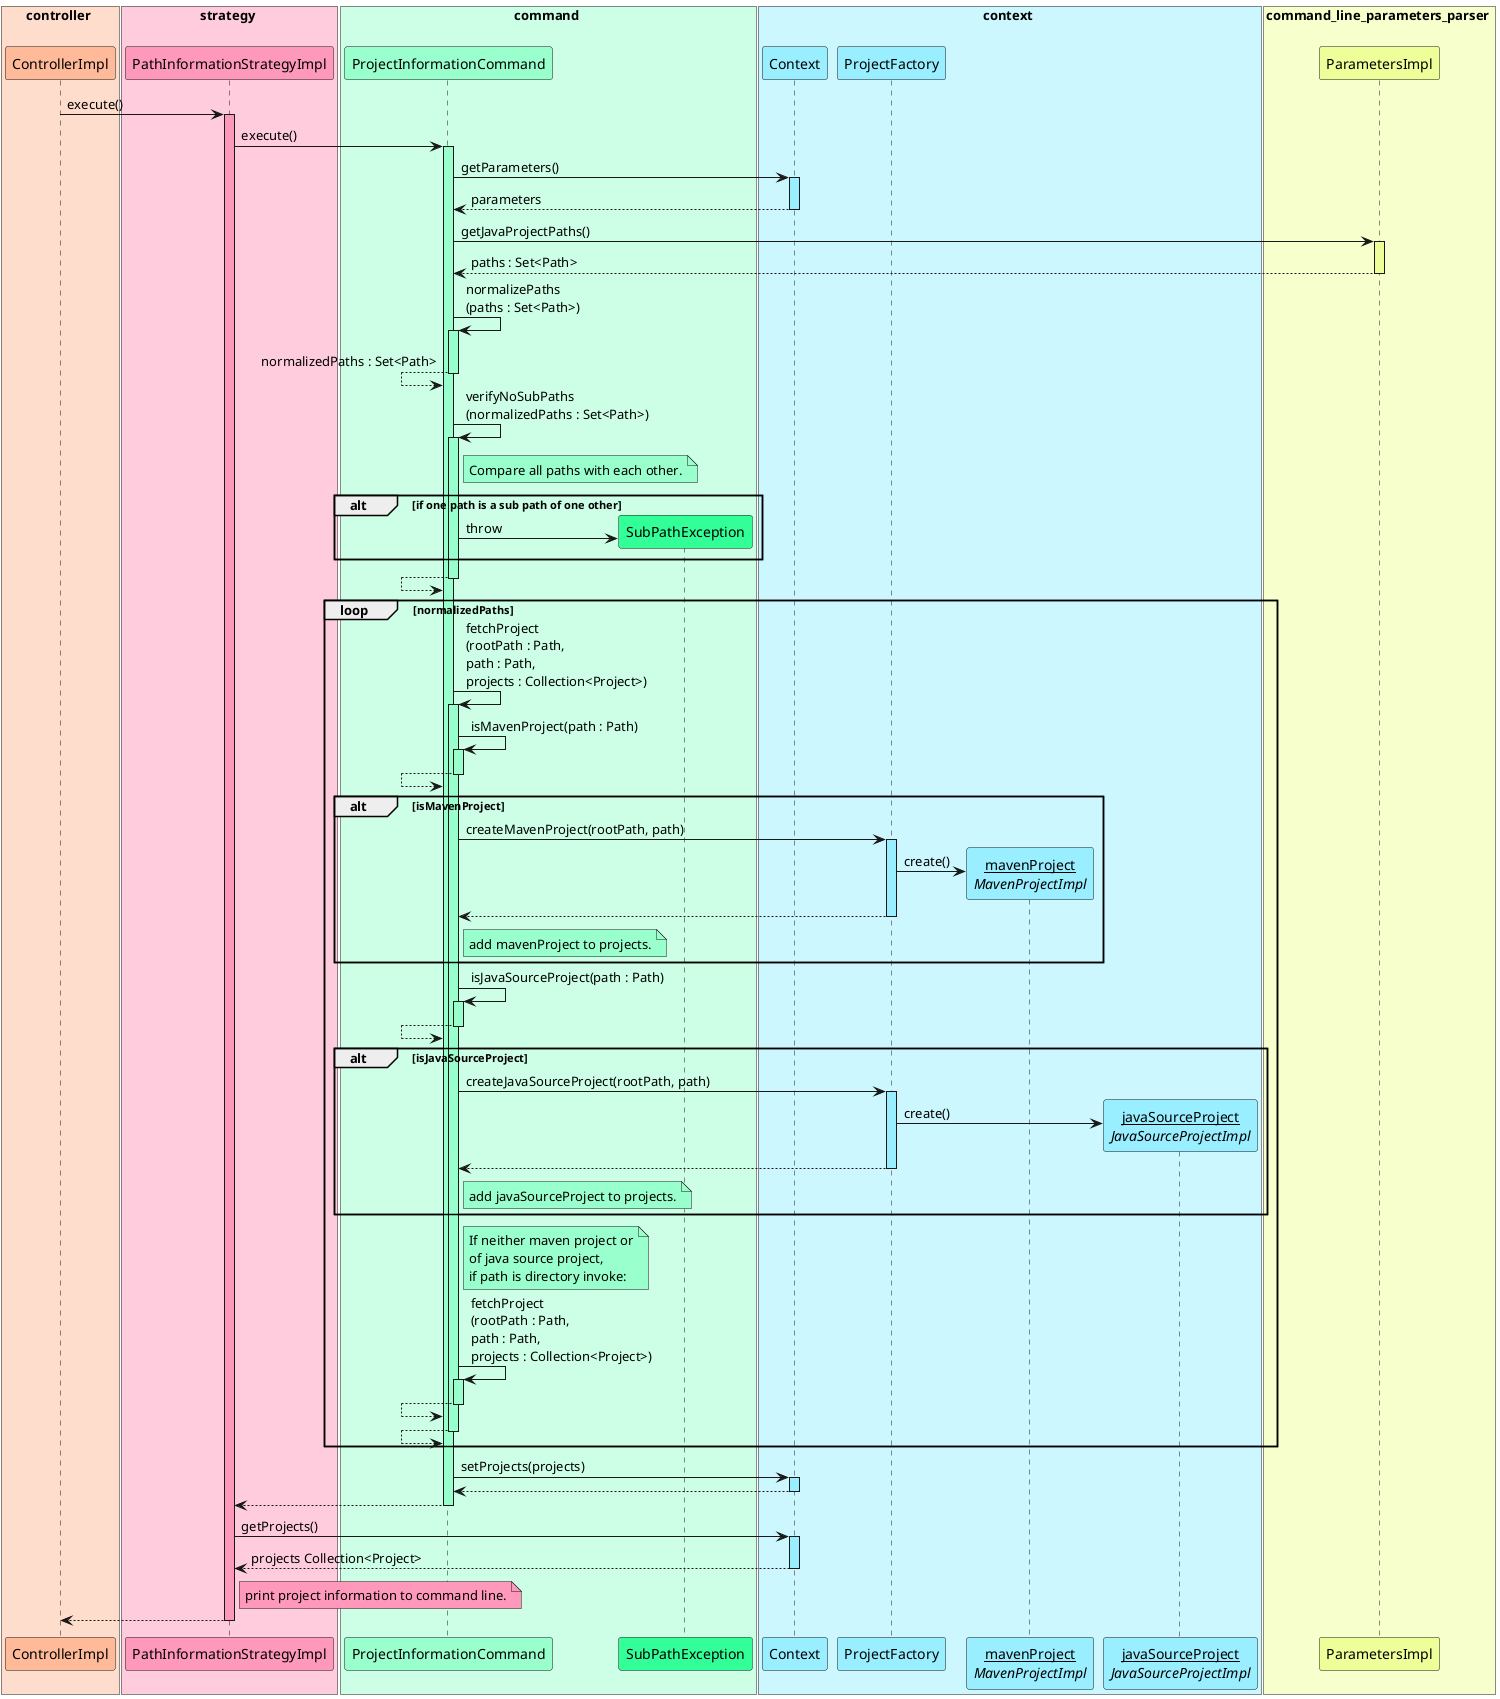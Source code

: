 @startuml
autoactivate on
participant "__mavenProject__\n//MavenProjectImpl//" as MavenProjectImpl1 #99EEFF
participant "__javaSourceProject__\n//JavaSourceProjectImpl//" as JavaSourceProjectImpl1 #99EEFF

box controller #FFDDCC
participant ControllerImpl #FFBB99
end box

box strategy #FFCCDD
participant PathInformationStrategyImpl #FF99BB
end box

box command #CCFFE6
participant ProjectInformationCommand #99FFCC
participant SubPathException #33FF99
end box

box context #CCF7FF
participant Context #99EEFF
participant ProjectFactory #99EEFF
participant MavenProjectImpl1
participant JavaSourceProjectImpl1
end box

box command_line_parameters_parser #F7FFCC
participant ParametersImpl #EEFF99
end box


ControllerImpl -> PathInformationStrategyImpl #FF99BB : execute()

PathInformationStrategyImpl -> ProjectInformationCommand #99FFCC : execute()

ProjectInformationCommand -> Context #99EEFF : getParameters()
ProjectInformationCommand <-- Context : parameters

ProjectInformationCommand -> ParametersImpl #EEFF99 : getJavaProjectPaths()
ProjectInformationCommand <-- ParametersImpl : paths : Set<Path>

ProjectInformationCommand -> ProjectInformationCommand #99FFCC : normalizePaths\n(paths : Set<Path>)
ProjectInformationCommand <-- ProjectInformationCommand : normalizedPaths : Set<Path>

ProjectInformationCommand -> ProjectInformationCommand #99FFCC : verifyNoSubPaths\n(normalizedPaths : Set<Path>)

note right of ProjectInformationCommand #99FFCC: Compare all paths with each other.

alt if one path is a sub path of one other
ProjectInformationCommand -> SubPathException ** : throw
end

ProjectInformationCommand <-- ProjectInformationCommand

loop normalizedPaths
ProjectInformationCommand -> ProjectInformationCommand #99FFCC : fetchProject\n(rootPath : Path,\npath : Path,\nprojects : Collection<Project>)

ProjectInformationCommand -> ProjectInformationCommand #99FFCC : isMavenProject(path : Path)
ProjectInformationCommand <-- ProjectInformationCommand

alt isMavenProject
ProjectInformationCommand -> ProjectFactory #99EEFF : createMavenProject(rootPath, path)
ProjectFactory -> MavenProjectImpl1 ** : create()
ProjectInformationCommand <-- ProjectFactory
note right of ProjectInformationCommand #99FFCC: add mavenProject to projects.
end

ProjectInformationCommand -> ProjectInformationCommand #99FFCC : isJavaSourceProject(path : Path)
ProjectInformationCommand <-- ProjectInformationCommand

alt isJavaSourceProject
ProjectInformationCommand -> ProjectFactory #99EEFF : createJavaSourceProject(rootPath, path)
ProjectFactory -> JavaSourceProjectImpl1 ** : create()
ProjectInformationCommand <-- ProjectFactory
note right of ProjectInformationCommand #99FFCC: add javaSourceProject to projects.
end

note right of ProjectInformationCommand #99FFCC: If neither maven project or\nof java source project,\nif path is directory invoke:

ProjectInformationCommand -> ProjectInformationCommand #99FFCC : fetchProject\n(rootPath : Path,\npath : Path,\nprojects : Collection<Project>)
ProjectInformationCommand <-- ProjectInformationCommand


ProjectInformationCommand <-- ProjectInformationCommand
end

ProjectInformationCommand -> Context #99EEFF : setProjects(projects)
ProjectInformationCommand <-- Context

PathInformationStrategyImpl <-- ProjectInformationCommand

PathInformationStrategyImpl -> Context #99EEFF : getProjects()
PathInformationStrategyImpl <-- Context : projects Collection<Project>

note right of PathInformationStrategyImpl #FF99BB: print project information to command line.

ControllerImpl <-- PathInformationStrategyImpl
@enduml